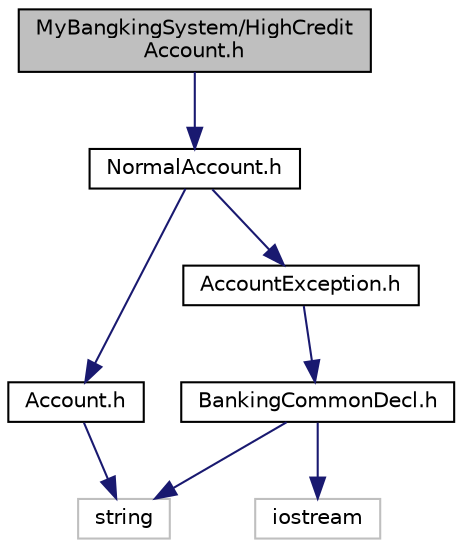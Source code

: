 digraph "MyBangkingSystem/HighCreditAccount.h"
{
 // LATEX_PDF_SIZE
  edge [fontname="Helvetica",fontsize="10",labelfontname="Helvetica",labelfontsize="10"];
  node [fontname="Helvetica",fontsize="10",shape=record];
  Node1 [label="MyBangkingSystem/HighCredit\lAccount.h",height=0.2,width=0.4,color="black", fillcolor="grey75", style="filled", fontcolor="black",tooltip=" "];
  Node1 -> Node2 [color="midnightblue",fontsize="10",style="solid"];
  Node2 [label="NormalAccount.h",height=0.2,width=0.4,color="black", fillcolor="white", style="filled",URL="$_normal_account_8h.html",tooltip=" "];
  Node2 -> Node3 [color="midnightblue",fontsize="10",style="solid"];
  Node3 [label="Account.h",height=0.2,width=0.4,color="black", fillcolor="white", style="filled",URL="$_account_8h.html",tooltip=" "];
  Node3 -> Node4 [color="midnightblue",fontsize="10",style="solid"];
  Node4 [label="string",height=0.2,width=0.4,color="grey75", fillcolor="white", style="filled",tooltip=" "];
  Node2 -> Node5 [color="midnightblue",fontsize="10",style="solid"];
  Node5 [label="AccountException.h",height=0.2,width=0.4,color="black", fillcolor="white", style="filled",URL="$_account_exception_8h.html",tooltip=" "];
  Node5 -> Node6 [color="midnightblue",fontsize="10",style="solid"];
  Node6 [label="BankingCommonDecl.h",height=0.2,width=0.4,color="black", fillcolor="white", style="filled",URL="$_banking_common_decl_8h.html",tooltip=" "];
  Node6 -> Node7 [color="midnightblue",fontsize="10",style="solid"];
  Node7 [label="iostream",height=0.2,width=0.4,color="grey75", fillcolor="white", style="filled",tooltip=" "];
  Node6 -> Node4 [color="midnightblue",fontsize="10",style="solid"];
}
